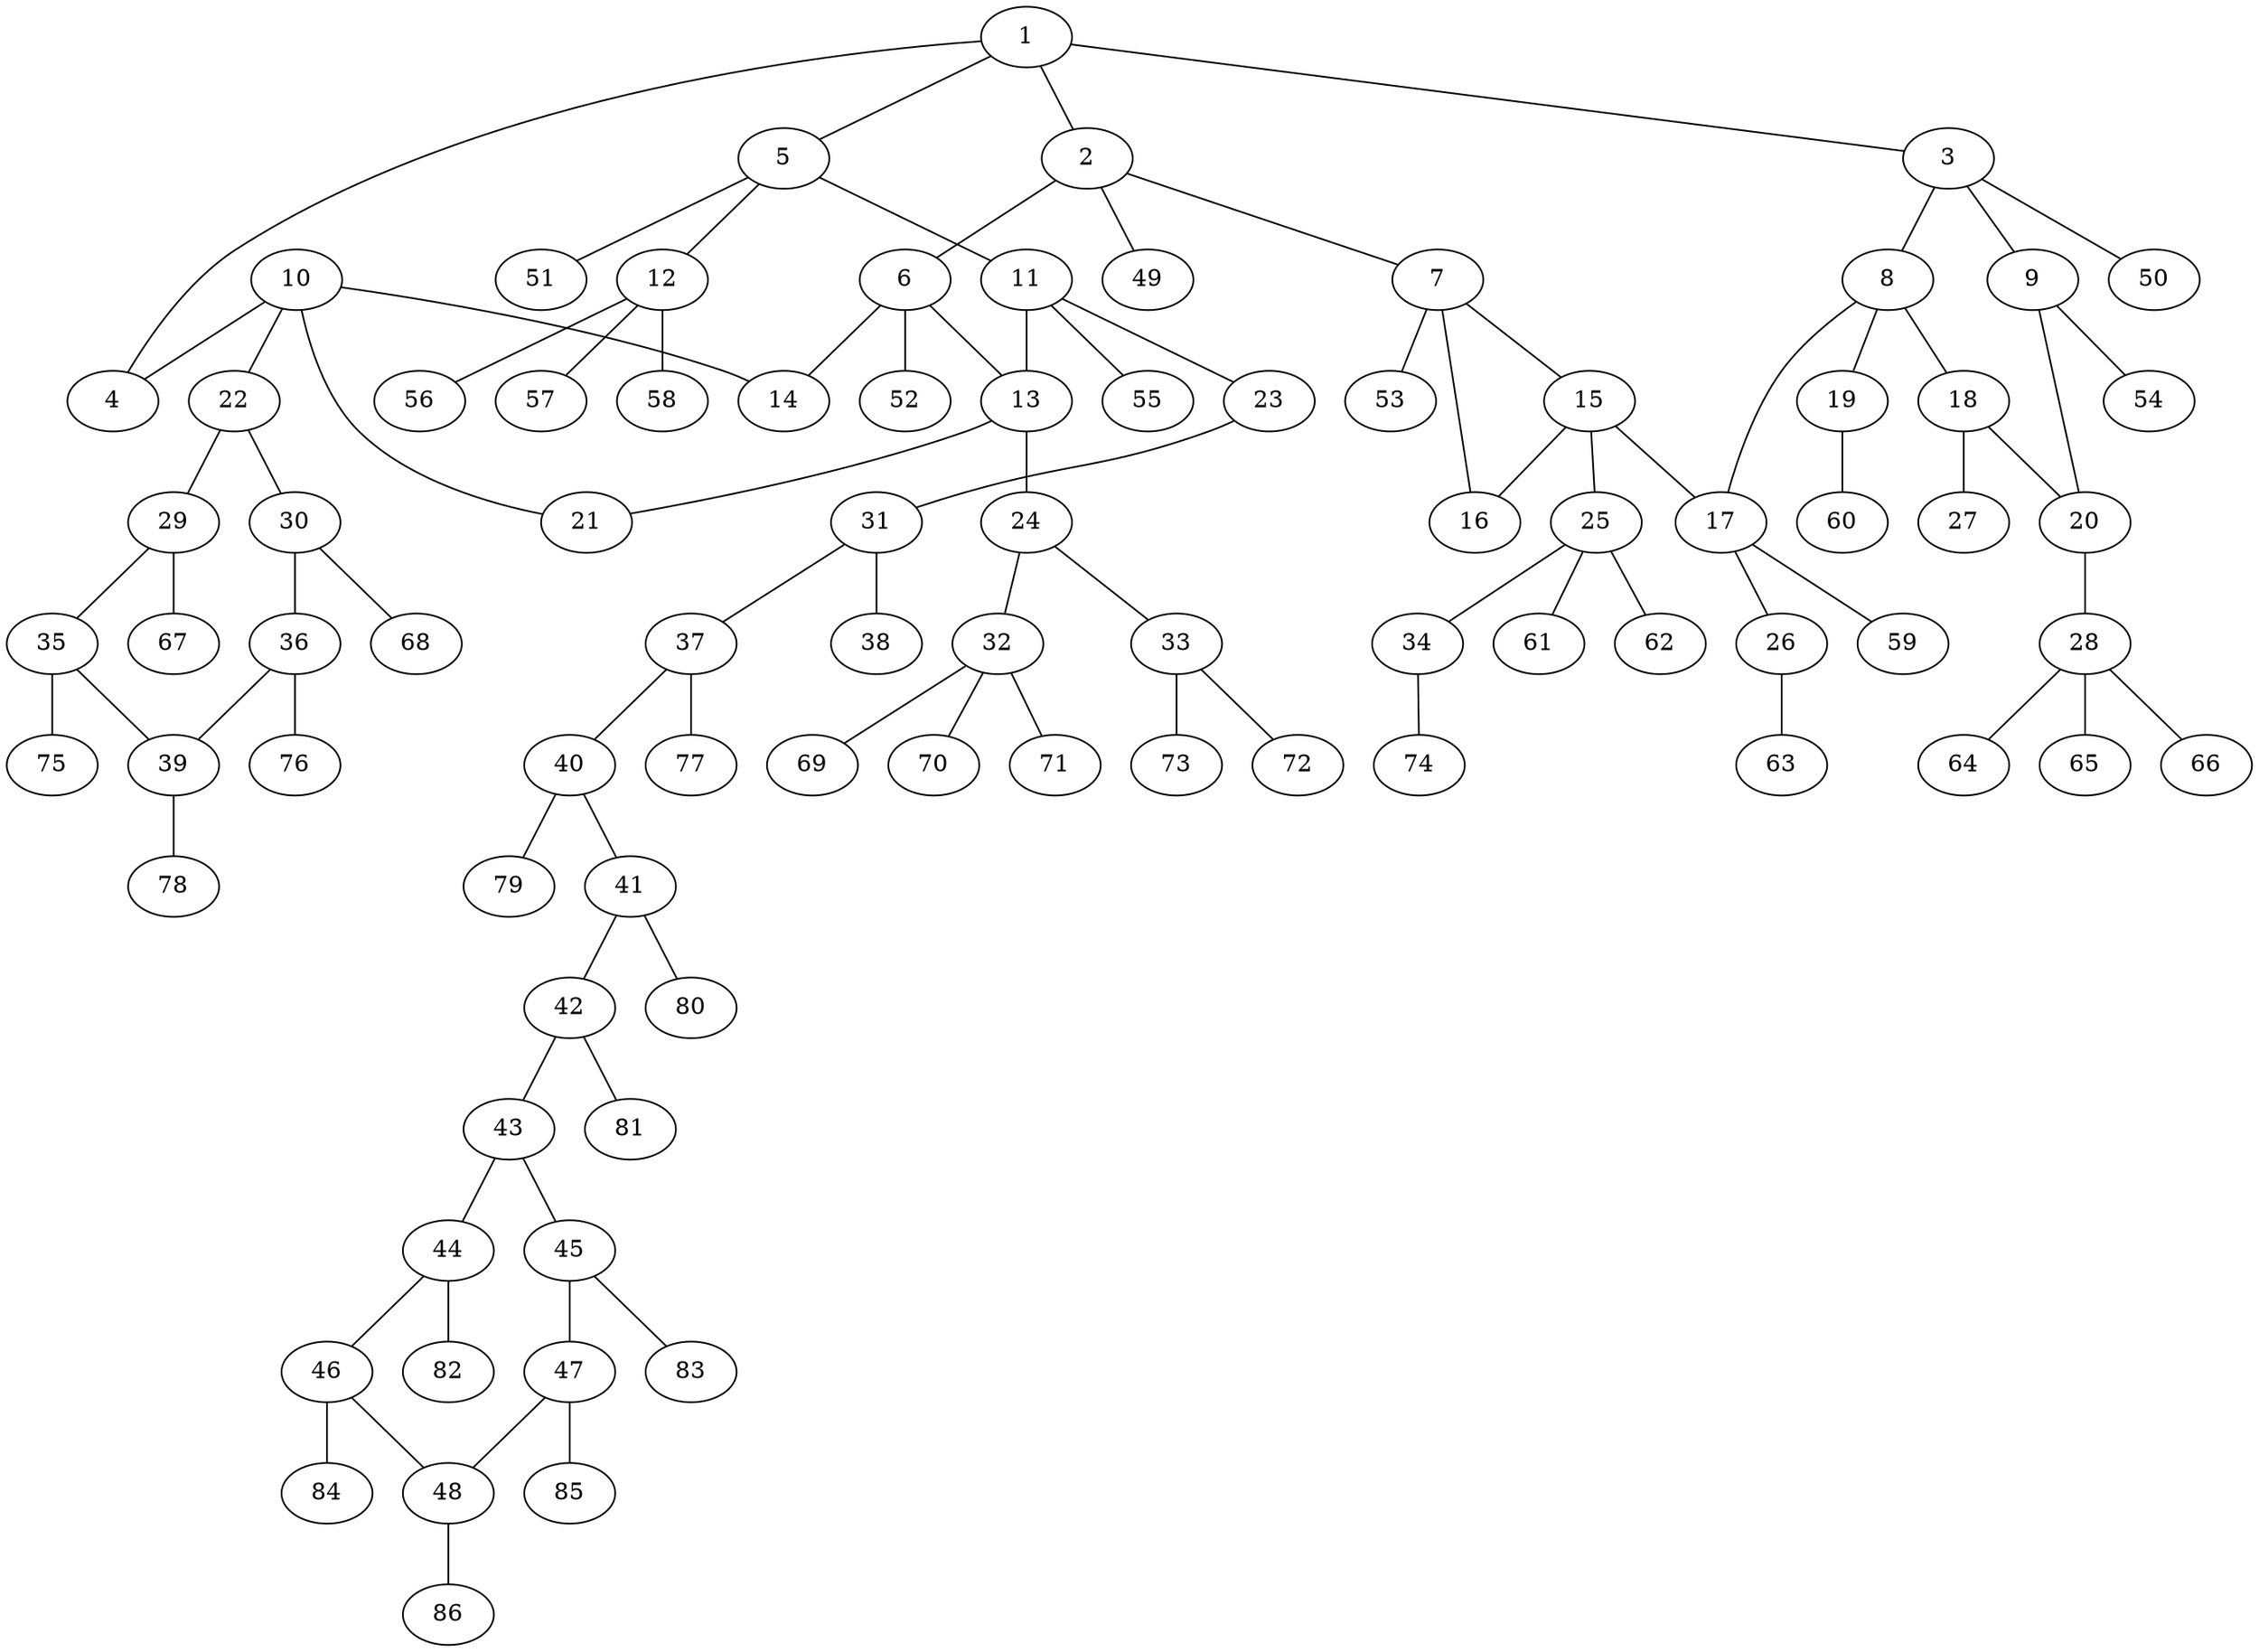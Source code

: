 graph molecule_4076 {
	1	 [chem=C];
	2	 [chem=C];
	1 -- 2	 [valence=1];
	3	 [chem=C];
	1 -- 3	 [valence=1];
	4	 [chem=O];
	1 -- 4	 [valence=1];
	5	 [chem=C];
	1 -- 5	 [valence=1];
	6	 [chem=C];
	2 -- 6	 [valence=1];
	7	 [chem=C];
	2 -- 7	 [valence=1];
	49	 [chem=H];
	2 -- 49	 [valence=1];
	8	 [chem=C];
	3 -- 8	 [valence=1];
	9	 [chem=C];
	3 -- 9	 [valence=1];
	50	 [chem=H];
	3 -- 50	 [valence=1];
	11	 [chem=C];
	5 -- 11	 [valence=1];
	12	 [chem=C];
	5 -- 12	 [valence=1];
	51	 [chem=H];
	5 -- 51	 [valence=1];
	13	 [chem=C];
	6 -- 13	 [valence=1];
	14	 [chem=O];
	6 -- 14	 [valence=1];
	52	 [chem=H];
	6 -- 52	 [valence=1];
	15	 [chem=C];
	7 -- 15	 [valence=1];
	16	 [chem=O];
	7 -- 16	 [valence=1];
	53	 [chem=H];
	7 -- 53	 [valence=1];
	17	 [chem=C];
	8 -- 17	 [valence=1];
	18	 [chem=C];
	8 -- 18	 [valence=1];
	19	 [chem=O];
	8 -- 19	 [valence=1];
	20	 [chem=C];
	9 -- 20	 [valence=2];
	54	 [chem=H];
	9 -- 54	 [valence=1];
	10	 [chem=C];
	10 -- 4	 [valence=1];
	10 -- 14	 [valence=1];
	21	 [chem=O];
	10 -- 21	 [valence=1];
	22	 [chem=C];
	10 -- 22	 [valence=1];
	11 -- 13	 [valence=1];
	23	 [chem=O];
	11 -- 23	 [valence=1];
	55	 [chem=H];
	11 -- 55	 [valence=1];
	56	 [chem=H];
	12 -- 56	 [valence=1];
	57	 [chem=H];
	12 -- 57	 [valence=1];
	58	 [chem=H];
	12 -- 58	 [valence=1];
	13 -- 21	 [valence=1];
	24	 [chem=C];
	13 -- 24	 [valence=1];
	15 -- 16	 [valence=1];
	15 -- 17	 [valence=1];
	25	 [chem=C];
	15 -- 25	 [valence=1];
	26	 [chem=O];
	17 -- 26	 [valence=1];
	59	 [chem=H];
	17 -- 59	 [valence=1];
	18 -- 20	 [valence=1];
	27	 [chem=O];
	18 -- 27	 [valence=2];
	60	 [chem=H];
	19 -- 60	 [valence=1];
	28	 [chem=C];
	20 -- 28	 [valence=1];
	29	 [chem=C];
	22 -- 29	 [valence=1];
	30	 [chem=C];
	22 -- 30	 [valence=2];
	31	 [chem=C];
	23 -- 31	 [valence=1];
	32	 [chem=C];
	24 -- 32	 [valence=1];
	33	 [chem=C];
	24 -- 33	 [valence=2];
	34	 [chem=O];
	25 -- 34	 [valence=1];
	61	 [chem=H];
	25 -- 61	 [valence=1];
	62	 [chem=H];
	25 -- 62	 [valence=1];
	63	 [chem=H];
	26 -- 63	 [valence=1];
	64	 [chem=H];
	28 -- 64	 [valence=1];
	65	 [chem=H];
	28 -- 65	 [valence=1];
	66	 [chem=H];
	28 -- 66	 [valence=1];
	35	 [chem=C];
	29 -- 35	 [valence=2];
	67	 [chem=H];
	29 -- 67	 [valence=1];
	36	 [chem=C];
	30 -- 36	 [valence=1];
	68	 [chem=H];
	30 -- 68	 [valence=1];
	37	 [chem=C];
	31 -- 37	 [valence=1];
	38	 [chem=O];
	31 -- 38	 [valence=2];
	69	 [chem=H];
	32 -- 69	 [valence=1];
	70	 [chem=H];
	32 -- 70	 [valence=1];
	71	 [chem=H];
	32 -- 71	 [valence=1];
	72	 [chem=H];
	33 -- 72	 [valence=1];
	73	 [chem=H];
	33 -- 73	 [valence=1];
	74	 [chem=H];
	34 -- 74	 [valence=1];
	39	 [chem=C];
	35 -- 39	 [valence=1];
	75	 [chem=H];
	35 -- 75	 [valence=1];
	36 -- 39	 [valence=2];
	76	 [chem=H];
	36 -- 76	 [valence=1];
	40	 [chem=C];
	37 -- 40	 [valence=2];
	77	 [chem=H];
	37 -- 77	 [valence=1];
	78	 [chem=H];
	39 -- 78	 [valence=1];
	41	 [chem=C];
	40 -- 41	 [valence=1];
	79	 [chem=H];
	40 -- 79	 [valence=1];
	42	 [chem=C];
	41 -- 42	 [valence=2];
	80	 [chem=H];
	41 -- 80	 [valence=1];
	43	 [chem=C];
	42 -- 43	 [valence=1];
	81	 [chem=H];
	42 -- 81	 [valence=1];
	44	 [chem=C];
	43 -- 44	 [valence=1];
	45	 [chem=C];
	43 -- 45	 [valence=2];
	46	 [chem=C];
	44 -- 46	 [valence=2];
	82	 [chem=H];
	44 -- 82	 [valence=1];
	47	 [chem=C];
	45 -- 47	 [valence=1];
	83	 [chem=H];
	45 -- 83	 [valence=1];
	48	 [chem=C];
	46 -- 48	 [valence=1];
	84	 [chem=H];
	46 -- 84	 [valence=1];
	47 -- 48	 [valence=2];
	85	 [chem=H];
	47 -- 85	 [valence=1];
	86	 [chem=H];
	48 -- 86	 [valence=1];
}
